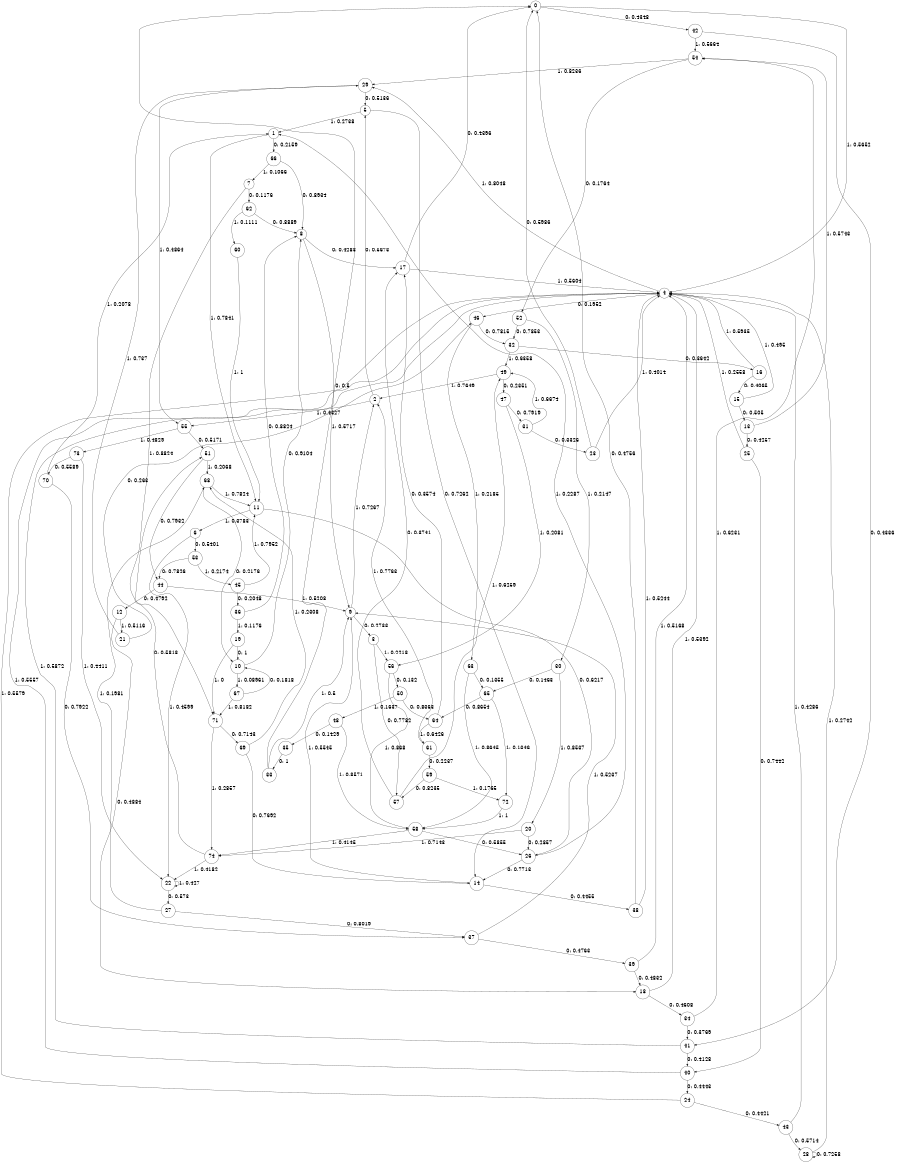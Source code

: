 digraph "ch20randomL10" {
size = "6,8.5";
ratio = "fill";
node [shape = circle];
node [fontsize = 24];
edge [fontsize = 24];
0 -> 42 [label = "0: 0.4348   "];
0 -> 4 [label = "1: 0.5652   "];
1 -> 66 [label = "0: 0.2159   "];
1 -> 11 [label = "1: 0.7841   "];
2 -> 5 [label = "0: 0.5673   "];
2 -> 55 [label = "1: 0.4327   "];
3 -> 57 [label = "0: 0.7782   "];
3 -> 56 [label = "1: 0.2218   "];
4 -> 46 [label = "0: 0.1952   "];
4 -> 29 [label = "1: 0.8048   "];
5 -> 14 [label = "0: 0.7262   "];
5 -> 1 [label = "1: 0.2738   "];
6 -> 53 [label = "0: 0.5401   "];
6 -> 22 [label = "1: 0.4599   "];
7 -> 62 [label = "0: 0.1176   "];
7 -> 71 [label = "1: 0.8824   "];
8 -> 17 [label = "0: 0.4283   "];
8 -> 9 [label = "1: 0.5717   "];
9 -> 3 [label = "0: 0.2733   "];
9 -> 2 [label = "1: 0.7267   "];
10 -> 8 [label = "0: 0.9104   "];
10 -> 67 [label = "1: 0.08961  "];
11 -> 26 [label = "0: 0.6217   "];
11 -> 6 [label = "1: 0.3783   "];
12 -> 18 [label = "0: 0.4884   "];
12 -> 21 [label = "1: 0.5116   "];
13 -> 25 [label = "0: 0.4257   "];
13 -> 54 [label = "1: 0.5743   "];
14 -> 38 [label = "0: 0.4455   "];
14 -> 9 [label = "1: 0.5545   "];
15 -> 13 [label = "0: 0.505    "];
15 -> 4 [label = "1: 0.495    "];
16 -> 15 [label = "0: 0.4065   "];
16 -> 4 [label = "1: 0.5935   "];
17 -> 0 [label = "0: 0.4396   "];
17 -> 4 [label = "1: 0.5604   "];
18 -> 34 [label = "0: 0.4608   "];
18 -> 4 [label = "1: 0.5392   "];
19 -> 10 [label = "0: 1        "];
19 -> 71 [label = "1: 0        "];
20 -> 26 [label = "0: 0.2857   "];
20 -> 74 [label = "1: 0.7143   "];
21 -> 46 [label = "0: 0.263    "];
21 -> 29 [label = "1: 0.737    "];
22 -> 27 [label = "0: 0.573    "];
22 -> 22 [label = "1: 0.427    "];
23 -> 0 [label = "0: 0.5986   "];
23 -> 4 [label = "1: 0.4014   "];
24 -> 43 [label = "0: 0.4421   "];
24 -> 4 [label = "1: 0.5579   "];
25 -> 40 [label = "0: 0.7442   "];
25 -> 4 [label = "1: 0.2558   "];
26 -> 14 [label = "0: 0.7713   "];
26 -> 1 [label = "1: 0.2287   "];
27 -> 37 [label = "0: 0.8019   "];
27 -> 68 [label = "1: 0.1981   "];
28 -> 28 [label = "0: 0.7258   "];
28 -> 4 [label = "1: 0.2742   "];
29 -> 5 [label = "0: 0.5136   "];
29 -> 55 [label = "1: 0.4864   "];
30 -> 65 [label = "0: 0.1463   "];
30 -> 20 [label = "1: 0.8537   "];
31 -> 23 [label = "0: 0.3326   "];
31 -> 49 [label = "1: 0.6674   "];
32 -> 16 [label = "0: 0.3642   "];
32 -> 49 [label = "1: 0.6358   "];
33 -> 0 [label = "0: 0.5      "];
33 -> 9 [label = "1: 0.5      "];
34 -> 41 [label = "0: 0.3769   "];
34 -> 54 [label = "1: 0.6231   "];
35 -> 33 [label = "0: 1        "];
36 -> 8 [label = "0: 0.8824   "];
36 -> 19 [label = "1: 0.1176   "];
37 -> 39 [label = "0: 0.4763   "];
37 -> 9 [label = "1: 0.5237   "];
38 -> 0 [label = "0: 0.4756   "];
38 -> 4 [label = "1: 0.5244   "];
39 -> 18 [label = "0: 0.4832   "];
39 -> 4 [label = "1: 0.5168   "];
40 -> 24 [label = "0: 0.4443   "];
40 -> 4 [label = "1: 0.5557   "];
41 -> 40 [label = "0: 0.4128   "];
41 -> 4 [label = "1: 0.5872   "];
42 -> 41 [label = "0: 0.4336   "];
42 -> 54 [label = "1: 0.5664   "];
43 -> 28 [label = "0: 0.5714   "];
43 -> 4 [label = "1: 0.4286   "];
44 -> 12 [label = "0: 0.4792   "];
44 -> 9 [label = "1: 0.5208   "];
45 -> 36 [label = "0: 0.2048   "];
45 -> 11 [label = "1: 0.7952   "];
46 -> 32 [label = "0: 0.7815   "];
46 -> 63 [label = "1: 0.2185   "];
47 -> 31 [label = "0: 0.7919   "];
47 -> 56 [label = "1: 0.2081   "];
48 -> 35 [label = "0: 0.1429   "];
48 -> 58 [label = "1: 0.8571   "];
49 -> 47 [label = "0: 0.2351   "];
49 -> 2 [label = "1: 0.7649   "];
50 -> 64 [label = "0: 0.8363   "];
50 -> 48 [label = "1: 0.1637   "];
51 -> 44 [label = "0: 0.7932   "];
51 -> 68 [label = "1: 0.2068   "];
52 -> 32 [label = "0: 0.7853   "];
52 -> 30 [label = "1: 0.2147   "];
53 -> 44 [label = "0: 0.7826   "];
53 -> 45 [label = "1: 0.2174   "];
54 -> 52 [label = "0: 0.1764   "];
54 -> 29 [label = "1: 0.8236   "];
55 -> 51 [label = "0: 0.5171   "];
55 -> 73 [label = "1: 0.4829   "];
56 -> 50 [label = "0: 0.132    "];
56 -> 58 [label = "1: 0.868    "];
57 -> 17 [label = "0: 0.3741   "];
57 -> 49 [label = "1: 0.6259   "];
58 -> 26 [label = "0: 0.5855   "];
58 -> 74 [label = "1: 0.4145   "];
59 -> 57 [label = "0: 0.8235   "];
59 -> 72 [label = "1: 0.1765   "];
60 -> 11 [label = "1: 1        "];
61 -> 59 [label = "0: 0.2237   "];
61 -> 2 [label = "1: 0.7763   "];
62 -> 8 [label = "0: 0.8889   "];
62 -> 60 [label = "1: 0.1111   "];
63 -> 65 [label = "0: 0.1355   "];
63 -> 58 [label = "1: 0.8645   "];
64 -> 17 [label = "0: 0.3574   "];
64 -> 61 [label = "1: 0.6426   "];
65 -> 64 [label = "0: 0.8654   "];
65 -> 72 [label = "1: 0.1346   "];
66 -> 8 [label = "0: 0.8934   "];
66 -> 7 [label = "1: 0.1066   "];
67 -> 10 [label = "0: 0.1818   "];
67 -> 71 [label = "1: 0.8182   "];
68 -> 10 [label = "0: 0.2176   "];
68 -> 11 [label = "1: 0.7824   "];
69 -> 14 [label = "0: 0.7692   "];
69 -> 68 [label = "1: 0.2308   "];
70 -> 37 [label = "0: 0.7922   "];
70 -> 1 [label = "1: 0.2078   "];
71 -> 69 [label = "0: 0.7143   "];
71 -> 74 [label = "1: 0.2857   "];
72 -> 58 [label = "1: 1        "];
73 -> 70 [label = "0: 0.5589   "];
73 -> 22 [label = "1: 0.4411   "];
74 -> 51 [label = "0: 0.5818   "];
74 -> 22 [label = "1: 0.4182   "];
}